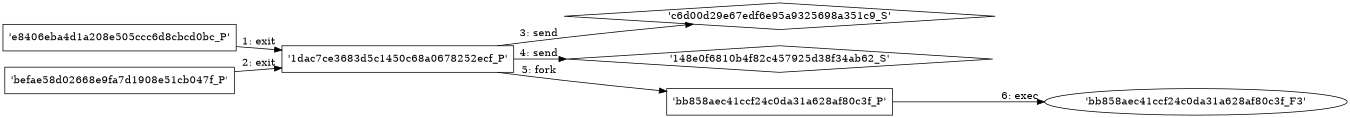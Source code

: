 digraph "D:\Learning\Paper\apt\基于CTI的攻击预警\Dataset\攻击图\ASGfromALLCTI\Threat Source newsletter for Aug. 13, 2020.dot" {
rankdir="LR"
size="9"
fixedsize="false"
splines="true"
nodesep=0.3
ranksep=0
fontsize=10
overlap="scalexy"
engine= "neato"
	"'e8406eba4d1a208e505ccc6d8cbcd0bc_P'" [node_type=Process shape=box]
	"'1dac7ce3683d5c1450c68a0678252ecf_P'" [node_type=Process shape=box]
	"'e8406eba4d1a208e505ccc6d8cbcd0bc_P'" -> "'1dac7ce3683d5c1450c68a0678252ecf_P'" [label="1: exit"]
	"'befae58d02668e9fa7d1908e51cb047f_P'" [node_type=Process shape=box]
	"'1dac7ce3683d5c1450c68a0678252ecf_P'" [node_type=Process shape=box]
	"'befae58d02668e9fa7d1908e51cb047f_P'" -> "'1dac7ce3683d5c1450c68a0678252ecf_P'" [label="2: exit"]
	"'c6d00d29e67edf6e95a9325698a351c9_S'" [node_type=Socket shape=diamond]
	"'1dac7ce3683d5c1450c68a0678252ecf_P'" [node_type=Process shape=box]
	"'1dac7ce3683d5c1450c68a0678252ecf_P'" -> "'c6d00d29e67edf6e95a9325698a351c9_S'" [label="3: send"]
	"'148e0f6810b4f82c457925d38f34ab62_S'" [node_type=Socket shape=diamond]
	"'1dac7ce3683d5c1450c68a0678252ecf_P'" [node_type=Process shape=box]
	"'1dac7ce3683d5c1450c68a0678252ecf_P'" -> "'148e0f6810b4f82c457925d38f34ab62_S'" [label="4: send"]
	"'1dac7ce3683d5c1450c68a0678252ecf_P'" [node_type=Process shape=box]
	"'bb858aec41ccf24c0da31a628af80c3f_P'" [node_type=Process shape=box]
	"'1dac7ce3683d5c1450c68a0678252ecf_P'" -> "'bb858aec41ccf24c0da31a628af80c3f_P'" [label="5: fork"]
	"'bb858aec41ccf24c0da31a628af80c3f_P'" [node_type=Process shape=box]
	"'bb858aec41ccf24c0da31a628af80c3f_F3'" [node_type=File shape=ellipse]
	"'bb858aec41ccf24c0da31a628af80c3f_P'" -> "'bb858aec41ccf24c0da31a628af80c3f_F3'" [label="6: exec"]
}
